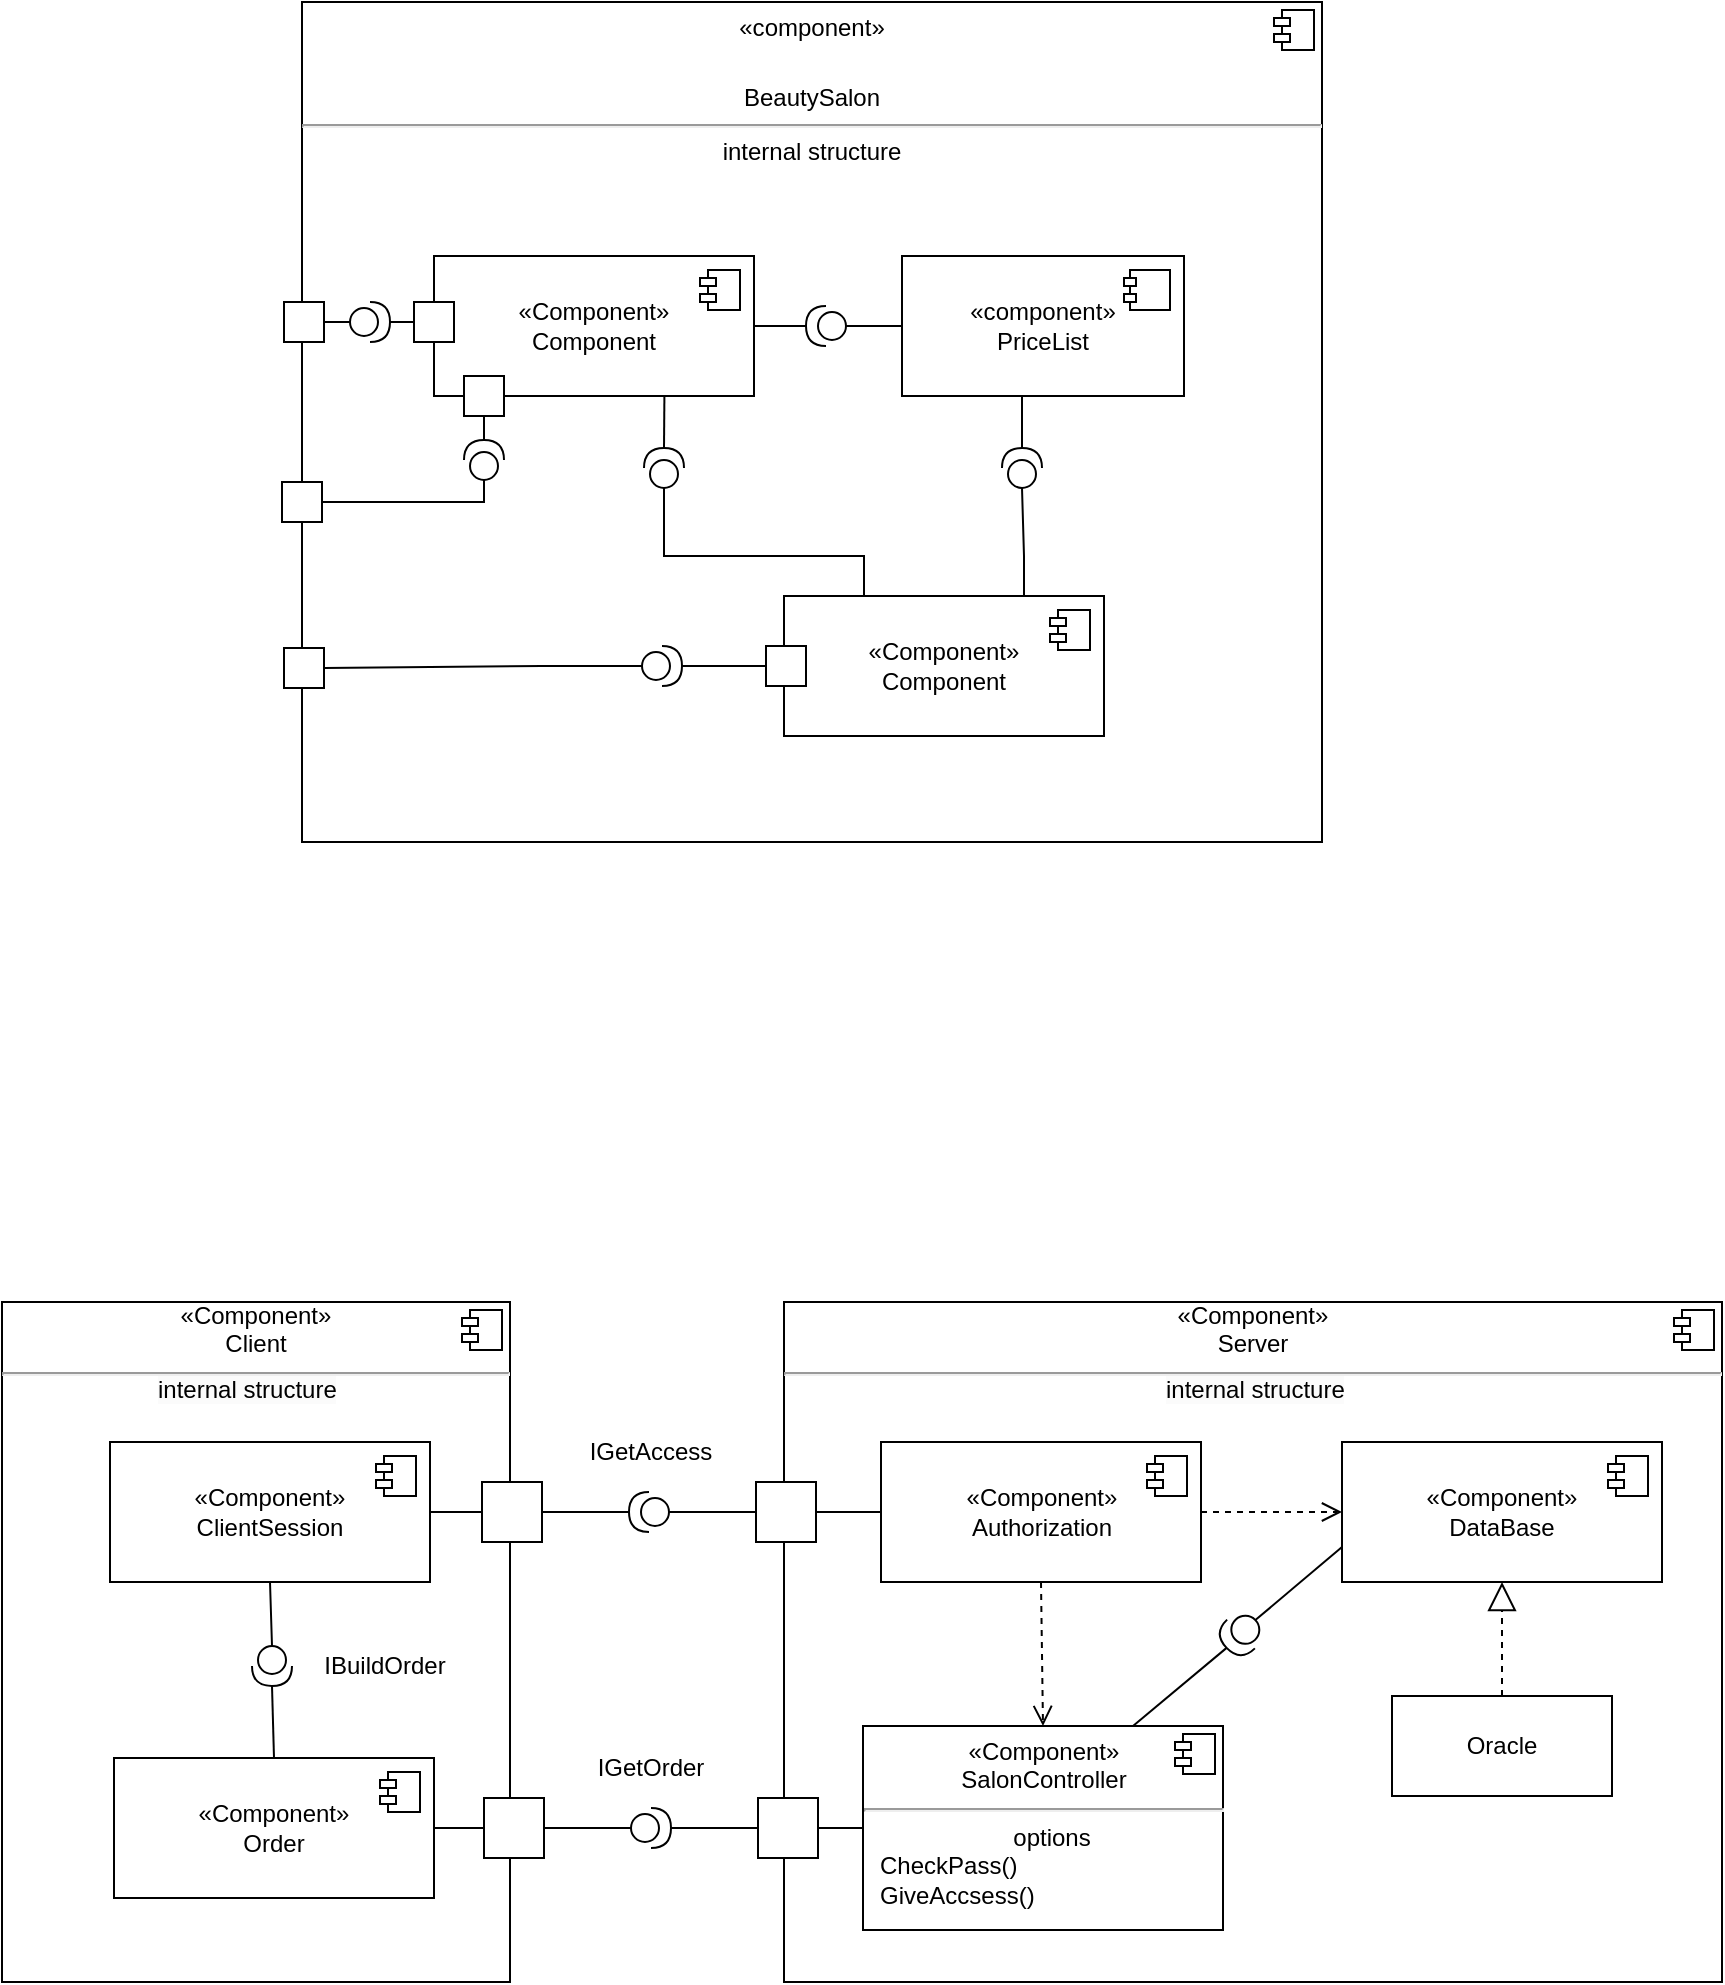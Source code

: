 <mxfile version="22.1.0" type="github">
  <diagram name="Страница — 1" id="3VgCwtWAal_WpDqNykTl">
    <mxGraphModel dx="1196" dy="609" grid="1" gridSize="10" guides="1" tooltips="1" connect="1" arrows="1" fold="1" page="1" pageScale="1" pageWidth="827" pageHeight="1169" math="0" shadow="0">
      <root>
        <mxCell id="0" />
        <mxCell id="1" parent="0" />
        <mxCell id="FT_dXwb775bFwmdMVp_B-27" value="&lt;p style=&quot;margin:0px;margin-top:6px;text-align:center;&quot;&gt;«с&lt;span style=&quot;border-color: var(--border-color);&quot;&gt;omponent&lt;/span&gt;»&lt;/p&gt;&lt;p style=&quot;margin:0px;margin-top:6px;text-align:center;&quot;&gt;&lt;br&gt;BeautySalon&lt;br&gt;&lt;/p&gt;&lt;hr&gt;&lt;p style=&quot;margin:0px;margin-left:8px;&quot;&gt;&lt;br&gt;&lt;/p&gt;" style="align=left;overflow=fill;html=1;dropTarget=0;whiteSpace=wrap;" parent="1" vertex="1">
          <mxGeometry x="250" y="40" width="510" height="420" as="geometry" />
        </mxCell>
        <mxCell id="FT_dXwb775bFwmdMVp_B-28" value="" style="shape=component;jettyWidth=8;jettyHeight=4;" parent="FT_dXwb775bFwmdMVp_B-27" vertex="1">
          <mxGeometry x="1" width="20" height="20" relative="1" as="geometry">
            <mxPoint x="-24" y="4" as="offset" />
          </mxGeometry>
        </mxCell>
        <mxCell id="FT_dXwb775bFwmdMVp_B-3" value="«c&lt;span style=&quot;border-color: var(--border-color);&quot;&gt;omponent&lt;/span&gt;»&lt;br&gt;PriceList" style="html=1;dropTarget=0;whiteSpace=wrap;" parent="1" vertex="1">
          <mxGeometry x="550" y="167" width="141" height="70" as="geometry" />
        </mxCell>
        <mxCell id="FT_dXwb775bFwmdMVp_B-4" value="" style="shape=module;jettyWidth=6;jettyHeight=4;" parent="FT_dXwb775bFwmdMVp_B-3" vertex="1">
          <mxGeometry x="1" width="23" height="20" relative="1" as="geometry">
            <mxPoint x="-30" y="7" as="offset" />
          </mxGeometry>
        </mxCell>
        <mxCell id="FT_dXwb775bFwmdMVp_B-5" value="«&lt;span style=&quot;border-color: var(--border-color);&quot;&gt;Component&lt;/span&gt;»&lt;br&gt;Component" style="html=1;dropTarget=0;whiteSpace=wrap;" parent="1" vertex="1">
          <mxGeometry x="316" y="167" width="160" height="70" as="geometry" />
        </mxCell>
        <mxCell id="FT_dXwb775bFwmdMVp_B-6" value="" style="shape=module;jettyWidth=8;jettyHeight=4;" parent="FT_dXwb775bFwmdMVp_B-5" vertex="1">
          <mxGeometry x="1" width="20" height="20" relative="1" as="geometry">
            <mxPoint x="-27" y="7" as="offset" />
          </mxGeometry>
        </mxCell>
        <mxCell id="FT_dXwb775bFwmdMVp_B-7" value="«&lt;span style=&quot;border-color: var(--border-color);&quot;&gt;Component&lt;/span&gt;»&lt;br&gt;Component" style="html=1;dropTarget=0;whiteSpace=wrap;" parent="1" vertex="1">
          <mxGeometry x="491" y="337" width="160" height="70" as="geometry" />
        </mxCell>
        <mxCell id="FT_dXwb775bFwmdMVp_B-8" value="" style="shape=module;jettyWidth=8;jettyHeight=4;" parent="FT_dXwb775bFwmdMVp_B-7" vertex="1">
          <mxGeometry x="1" width="20" height="20" relative="1" as="geometry">
            <mxPoint x="-27" y="7" as="offset" />
          </mxGeometry>
        </mxCell>
        <mxCell id="FT_dXwb775bFwmdMVp_B-9" value="" style="shape=providedRequiredInterface;html=1;verticalLabelPosition=bottom;sketch=0;rotation=-90;" parent="1" vertex="1">
          <mxGeometry x="421" y="263" width="20" height="20" as="geometry" />
        </mxCell>
        <mxCell id="FT_dXwb775bFwmdMVp_B-14" value="" style="endArrow=none;html=1;rounded=0;exitX=1;exitY=0.5;exitDx=0;exitDy=0;exitPerimeter=0;entryX=0.72;entryY=1.001;entryDx=0;entryDy=0;entryPerimeter=0;" parent="1" source="FT_dXwb775bFwmdMVp_B-9" target="FT_dXwb775bFwmdMVp_B-5" edge="1">
          <mxGeometry width="50" height="50" relative="1" as="geometry">
            <mxPoint x="481" y="287" as="sourcePoint" />
            <mxPoint x="431" y="240" as="targetPoint" />
          </mxGeometry>
        </mxCell>
        <mxCell id="FT_dXwb775bFwmdMVp_B-15" value="" style="endArrow=none;html=1;rounded=0;exitX=0;exitY=0.5;exitDx=0;exitDy=0;exitPerimeter=0;entryX=0.25;entryY=0;entryDx=0;entryDy=0;" parent="1" source="FT_dXwb775bFwmdMVp_B-9" target="FT_dXwb775bFwmdMVp_B-7" edge="1">
          <mxGeometry width="50" height="50" relative="1" as="geometry">
            <mxPoint x="428.89" y="327" as="sourcePoint" />
            <mxPoint x="470.995" y="427" as="targetPoint" />
            <Array as="points">
              <mxPoint x="431" y="317" />
              <mxPoint x="531" y="317" />
            </Array>
          </mxGeometry>
        </mxCell>
        <mxCell id="FT_dXwb775bFwmdMVp_B-20" value="" style="shape=providedRequiredInterface;html=1;verticalLabelPosition=bottom;sketch=0;rotation=-90;" parent="1" vertex="1">
          <mxGeometry x="600" y="263" width="20" height="20" as="geometry" />
        </mxCell>
        <mxCell id="FT_dXwb775bFwmdMVp_B-21" value="" style="endArrow=none;html=1;rounded=0;exitX=1;exitY=0.5;exitDx=0;exitDy=0;exitPerimeter=0;" parent="1" source="FT_dXwb775bFwmdMVp_B-20" edge="1">
          <mxGeometry width="50" height="50" relative="1" as="geometry">
            <mxPoint x="651" y="292" as="sourcePoint" />
            <mxPoint x="610" y="237" as="targetPoint" />
          </mxGeometry>
        </mxCell>
        <mxCell id="FT_dXwb775bFwmdMVp_B-22" value="" style="endArrow=none;html=1;rounded=0;exitX=0;exitY=0.5;exitDx=0;exitDy=0;exitPerimeter=0;entryX=0.75;entryY=0;entryDx=0;entryDy=0;" parent="1" source="FT_dXwb775bFwmdMVp_B-20" target="FT_dXwb775bFwmdMVp_B-7" edge="1">
          <mxGeometry width="50" height="50" relative="1" as="geometry">
            <mxPoint x="598.89" y="332" as="sourcePoint" />
            <mxPoint x="701" y="342" as="targetPoint" />
            <Array as="points">
              <mxPoint x="611" y="317" />
            </Array>
          </mxGeometry>
        </mxCell>
        <mxCell id="FT_dXwb775bFwmdMVp_B-24" value="" style="shape=providedRequiredInterface;html=1;verticalLabelPosition=bottom;sketch=0;rotation=-180;" parent="1" vertex="1">
          <mxGeometry x="502" y="192" width="20" height="20" as="geometry" />
        </mxCell>
        <mxCell id="FT_dXwb775bFwmdMVp_B-25" value="" style="endArrow=none;html=1;rounded=0;exitX=1;exitY=0.5;exitDx=0;exitDy=0;exitPerimeter=0;entryX=1;entryY=0.5;entryDx=0;entryDy=0;" parent="1" source="FT_dXwb775bFwmdMVp_B-24" target="FT_dXwb775bFwmdMVp_B-5" edge="1">
          <mxGeometry width="50" height="50" relative="1" as="geometry">
            <mxPoint x="576" y="287" as="sourcePoint" />
            <mxPoint x="556" y="192" as="targetPoint" />
          </mxGeometry>
        </mxCell>
        <mxCell id="FT_dXwb775bFwmdMVp_B-26" value="" style="endArrow=none;html=1;rounded=0;exitX=0;exitY=0.5;exitDx=0;exitDy=0;exitPerimeter=0;entryX=0;entryY=0.5;entryDx=0;entryDy=0;" parent="1" source="FT_dXwb775bFwmdMVp_B-24" target="FT_dXwb775bFwmdMVp_B-3" edge="1">
          <mxGeometry width="50" height="50" relative="1" as="geometry">
            <mxPoint x="523.89" y="327" as="sourcePoint" />
            <mxPoint x="626" y="337" as="targetPoint" />
            <Array as="points">
              <mxPoint x="541" y="202" />
            </Array>
          </mxGeometry>
        </mxCell>
        <mxCell id="FT_dXwb775bFwmdMVp_B-31" value="" style="rounded=0;whiteSpace=wrap;html=1;" parent="1" vertex="1">
          <mxGeometry x="331" y="227" width="20" height="20" as="geometry" />
        </mxCell>
        <mxCell id="FT_dXwb775bFwmdMVp_B-32" value="internal structure" style="text;html=1;strokeColor=none;fillColor=none;align=center;verticalAlign=middle;whiteSpace=wrap;rounded=0;" parent="1" vertex="1">
          <mxGeometry x="450" y="100" width="110" height="30" as="geometry" />
        </mxCell>
        <mxCell id="FT_dXwb775bFwmdMVp_B-33" value="" style="rounded=0;whiteSpace=wrap;html=1;" parent="1" vertex="1">
          <mxGeometry x="240" y="280" width="20" height="20" as="geometry" />
        </mxCell>
        <mxCell id="FT_dXwb775bFwmdMVp_B-34" value="" style="shape=providedRequiredInterface;html=1;verticalLabelPosition=bottom;sketch=0;rotation=-90;" parent="1" vertex="1">
          <mxGeometry x="331" y="259" width="20" height="20" as="geometry" />
        </mxCell>
        <mxCell id="FT_dXwb775bFwmdMVp_B-35" value="" style="endArrow=none;html=1;rounded=0;exitX=1;exitY=0.5;exitDx=0;exitDy=0;exitPerimeter=0;entryX=0.5;entryY=1;entryDx=0;entryDy=0;" parent="1" source="FT_dXwb775bFwmdMVp_B-34" target="FT_dXwb775bFwmdMVp_B-31" edge="1">
          <mxGeometry width="50" height="50" relative="1" as="geometry">
            <mxPoint x="491" y="297" as="sourcePoint" />
            <mxPoint x="441" y="247" as="targetPoint" />
          </mxGeometry>
        </mxCell>
        <mxCell id="FT_dXwb775bFwmdMVp_B-36" value="" style="endArrow=none;html=1;rounded=0;exitX=0;exitY=0.5;exitDx=0;exitDy=0;exitPerimeter=0;entryX=1;entryY=0.5;entryDx=0;entryDy=0;" parent="1" source="FT_dXwb775bFwmdMVp_B-34" target="FT_dXwb775bFwmdMVp_B-33" edge="1">
          <mxGeometry width="50" height="50" relative="1" as="geometry">
            <mxPoint x="438.89" y="337" as="sourcePoint" />
            <mxPoint x="541" y="347" as="targetPoint" />
            <Array as="points">
              <mxPoint x="341" y="290" />
            </Array>
          </mxGeometry>
        </mxCell>
        <mxCell id="FT_dXwb775bFwmdMVp_B-38" value="" style="rounded=0;whiteSpace=wrap;html=1;rotation=90;" parent="1" vertex="1">
          <mxGeometry x="306" y="190" width="20" height="20" as="geometry" />
        </mxCell>
        <mxCell id="FT_dXwb775bFwmdMVp_B-39" value="" style="rounded=0;whiteSpace=wrap;html=1;" parent="1" vertex="1">
          <mxGeometry x="241" y="190" width="20" height="20" as="geometry" />
        </mxCell>
        <mxCell id="FT_dXwb775bFwmdMVp_B-40" value="" style="shape=providedRequiredInterface;html=1;verticalLabelPosition=bottom;sketch=0;rotation=0;" parent="1" vertex="1">
          <mxGeometry x="274" y="190" width="20" height="20" as="geometry" />
        </mxCell>
        <mxCell id="FT_dXwb775bFwmdMVp_B-41" value="" style="endArrow=none;html=1;rounded=0;exitX=1;exitY=0.5;exitDx=0;exitDy=0;exitPerimeter=0;entryX=0.5;entryY=1;entryDx=0;entryDy=0;" parent="1" source="FT_dXwb775bFwmdMVp_B-40" target="FT_dXwb775bFwmdMVp_B-38" edge="1">
          <mxGeometry width="50" height="50" relative="1" as="geometry">
            <mxPoint x="492" y="207" as="sourcePoint" />
            <mxPoint x="442" y="157" as="targetPoint" />
          </mxGeometry>
        </mxCell>
        <mxCell id="FT_dXwb775bFwmdMVp_B-42" value="" style="endArrow=none;html=1;rounded=0;exitX=0;exitY=0.5;exitDx=0;exitDy=0;exitPerimeter=0;entryX=1;entryY=0.5;entryDx=0;entryDy=0;" parent="1" source="FT_dXwb775bFwmdMVp_B-40" target="FT_dXwb775bFwmdMVp_B-39" edge="1">
          <mxGeometry width="50" height="50" relative="1" as="geometry">
            <mxPoint x="439.89" y="247" as="sourcePoint" />
            <mxPoint x="542" y="257" as="targetPoint" />
            <Array as="points" />
          </mxGeometry>
        </mxCell>
        <mxCell id="FT_dXwb775bFwmdMVp_B-43" value="" style="rounded=0;whiteSpace=wrap;html=1;rotation=90;" parent="1" vertex="1">
          <mxGeometry x="482" y="362" width="20" height="20" as="geometry" />
        </mxCell>
        <mxCell id="FT_dXwb775bFwmdMVp_B-44" value="" style="rounded=0;whiteSpace=wrap;html=1;" parent="1" vertex="1">
          <mxGeometry x="241" y="363" width="20" height="20" as="geometry" />
        </mxCell>
        <mxCell id="FT_dXwb775bFwmdMVp_B-45" value="" style="shape=providedRequiredInterface;html=1;verticalLabelPosition=bottom;sketch=0;rotation=0;" parent="1" vertex="1">
          <mxGeometry x="420" y="362" width="20" height="20" as="geometry" />
        </mxCell>
        <mxCell id="FT_dXwb775bFwmdMVp_B-46" value="" style="endArrow=none;html=1;rounded=0;exitX=1;exitY=0.5;exitDx=0;exitDy=0;exitPerimeter=0;entryX=0.5;entryY=1;entryDx=0;entryDy=0;" parent="1" source="FT_dXwb775bFwmdMVp_B-45" target="FT_dXwb775bFwmdMVp_B-43" edge="1">
          <mxGeometry width="50" height="50" relative="1" as="geometry">
            <mxPoint x="511" y="317" as="sourcePoint" />
            <mxPoint x="461" y="267" as="targetPoint" />
          </mxGeometry>
        </mxCell>
        <mxCell id="FT_dXwb775bFwmdMVp_B-47" value="" style="endArrow=none;html=1;rounded=0;exitX=0;exitY=0.5;exitDx=0;exitDy=0;exitPerimeter=0;entryX=1;entryY=0.5;entryDx=0;entryDy=0;" parent="1" source="FT_dXwb775bFwmdMVp_B-45" target="FT_dXwb775bFwmdMVp_B-44" edge="1">
          <mxGeometry width="50" height="50" relative="1" as="geometry">
            <mxPoint x="458.89" y="357" as="sourcePoint" />
            <mxPoint x="561" y="367" as="targetPoint" />
            <Array as="points">
              <mxPoint x="370" y="372" />
            </Array>
          </mxGeometry>
        </mxCell>
        <mxCell id="UUL30bu8ojap-xqebIFd-1" value="&lt;div style=&quot;text-align: center;&quot;&gt;&lt;span style=&quot;background-color: initial;&quot;&gt;«Component»&lt;/span&gt;&lt;/div&gt;&lt;span style=&quot;border-color: var(--border-color);&quot;&gt;&lt;div style=&quot;text-align: center;&quot;&gt;&lt;span style=&quot;background-color: initial; border-color: var(--border-color);&quot;&gt;Client&lt;/span&gt;&lt;/div&gt;&lt;/span&gt;&lt;hr&gt;&lt;p style=&quot;margin:0px;margin-left:8px;&quot;&gt;&lt;br&gt;&lt;/p&gt;" style="align=left;overflow=fill;html=1;dropTarget=0;whiteSpace=wrap;" vertex="1" parent="1">
          <mxGeometry x="100" y="690" width="254" height="340" as="geometry" />
        </mxCell>
        <mxCell id="UUL30bu8ojap-xqebIFd-2" value="" style="shape=component;jettyWidth=8;jettyHeight=4;" vertex="1" parent="UUL30bu8ojap-xqebIFd-1">
          <mxGeometry x="1" width="20" height="20" relative="1" as="geometry">
            <mxPoint x="-24" y="4" as="offset" />
          </mxGeometry>
        </mxCell>
        <mxCell id="UUL30bu8ojap-xqebIFd-3" value="«Component»&lt;br&gt;ClientSession" style="html=1;dropTarget=0;whiteSpace=wrap;" vertex="1" parent="1">
          <mxGeometry x="154" y="760" width="160" height="70" as="geometry" />
        </mxCell>
        <mxCell id="UUL30bu8ojap-xqebIFd-4" value="" style="shape=module;jettyWidth=8;jettyHeight=4;" vertex="1" parent="UUL30bu8ojap-xqebIFd-3">
          <mxGeometry x="1" width="20" height="20" relative="1" as="geometry">
            <mxPoint x="-27" y="7" as="offset" />
          </mxGeometry>
        </mxCell>
        <mxCell id="UUL30bu8ojap-xqebIFd-5" value="&lt;div style=&quot;text-align: center;&quot;&gt;&lt;span style=&quot;background-color: initial;&quot;&gt;«Component»&lt;/span&gt;&lt;/div&gt;&lt;span style=&quot;border-color: var(--border-color);&quot;&gt;&lt;div style=&quot;text-align: center;&quot;&gt;&lt;span style=&quot;background-color: initial; border-color: var(--border-color);&quot;&gt;Server&lt;/span&gt;&lt;/div&gt;&lt;/span&gt;&lt;hr&gt;&lt;p style=&quot;margin:0px;margin-left:8px;&quot;&gt;&lt;br&gt;&lt;/p&gt;" style="align=left;overflow=fill;html=1;dropTarget=0;whiteSpace=wrap;" vertex="1" parent="1">
          <mxGeometry x="491" y="690" width="469" height="340" as="geometry" />
        </mxCell>
        <mxCell id="UUL30bu8ojap-xqebIFd-6" value="" style="shape=component;jettyWidth=8;jettyHeight=4;" vertex="1" parent="UUL30bu8ojap-xqebIFd-5">
          <mxGeometry x="1" width="20" height="20" relative="1" as="geometry">
            <mxPoint x="-24" y="4" as="offset" />
          </mxGeometry>
        </mxCell>
        <mxCell id="UUL30bu8ojap-xqebIFd-7" value="" style="rounded=0;whiteSpace=wrap;html=1;" vertex="1" parent="1">
          <mxGeometry x="340" y="780" width="30" height="30" as="geometry" />
        </mxCell>
        <mxCell id="UUL30bu8ojap-xqebIFd-10" value="" style="rounded=0;whiteSpace=wrap;html=1;" vertex="1" parent="1">
          <mxGeometry x="477" y="780" width="30" height="30" as="geometry" />
        </mxCell>
        <mxCell id="UUL30bu8ojap-xqebIFd-14" value="" style="shape=providedRequiredInterface;html=1;verticalLabelPosition=bottom;sketch=0;rotation=-180;" vertex="1" parent="1">
          <mxGeometry x="413.5" y="785" width="20" height="20" as="geometry" />
        </mxCell>
        <mxCell id="UUL30bu8ojap-xqebIFd-18" value="" style="endArrow=none;html=1;rounded=0;exitX=0;exitY=0.5;exitDx=0;exitDy=0;exitPerimeter=0;entryX=0;entryY=0.5;entryDx=0;entryDy=0;" edge="1" parent="1" source="UUL30bu8ojap-xqebIFd-14" target="UUL30bu8ojap-xqebIFd-10">
          <mxGeometry width="50" height="50" relative="1" as="geometry">
            <mxPoint x="470" y="830" as="sourcePoint" />
            <mxPoint x="520" y="780" as="targetPoint" />
          </mxGeometry>
        </mxCell>
        <mxCell id="UUL30bu8ojap-xqebIFd-19" value="" style="endArrow=none;html=1;rounded=0;exitX=1;exitY=0.5;exitDx=0;exitDy=0;entryX=1;entryY=0.5;entryDx=0;entryDy=0;entryPerimeter=0;" edge="1" parent="1" source="UUL30bu8ojap-xqebIFd-7" target="UUL30bu8ojap-xqebIFd-14">
          <mxGeometry width="50" height="50" relative="1" as="geometry">
            <mxPoint x="444" y="805" as="sourcePoint" />
            <mxPoint x="410" y="800" as="targetPoint" />
          </mxGeometry>
        </mxCell>
        <mxCell id="UUL30bu8ojap-xqebIFd-20" value="" style="endArrow=none;html=1;rounded=0;exitX=1;exitY=0.5;exitDx=0;exitDy=0;entryX=0;entryY=0.5;entryDx=0;entryDy=0;" edge="1" parent="1" source="UUL30bu8ojap-xqebIFd-3" target="UUL30bu8ojap-xqebIFd-7">
          <mxGeometry width="50" height="50" relative="1" as="geometry">
            <mxPoint x="380" y="805" as="sourcePoint" />
            <mxPoint x="424" y="805" as="targetPoint" />
          </mxGeometry>
        </mxCell>
        <mxCell id="UUL30bu8ojap-xqebIFd-21" value="" style="endArrow=none;html=1;rounded=0;exitX=1;exitY=0.5;exitDx=0;exitDy=0;entryX=0;entryY=0.5;entryDx=0;entryDy=0;" edge="1" parent="1" source="UUL30bu8ojap-xqebIFd-10" target="UUL30bu8ojap-xqebIFd-22">
          <mxGeometry width="50" height="50" relative="1" as="geometry">
            <mxPoint x="390" y="815" as="sourcePoint" />
            <mxPoint x="434" y="815" as="targetPoint" />
          </mxGeometry>
        </mxCell>
        <mxCell id="UUL30bu8ojap-xqebIFd-22" value="«Component»&lt;br&gt;Authorization" style="html=1;dropTarget=0;whiteSpace=wrap;" vertex="1" parent="1">
          <mxGeometry x="539.5" y="760" width="160" height="70" as="geometry" />
        </mxCell>
        <mxCell id="UUL30bu8ojap-xqebIFd-23" value="" style="shape=module;jettyWidth=8;jettyHeight=4;" vertex="1" parent="UUL30bu8ojap-xqebIFd-22">
          <mxGeometry x="1" width="20" height="20" relative="1" as="geometry">
            <mxPoint x="-27" y="7" as="offset" />
          </mxGeometry>
        </mxCell>
        <mxCell id="UUL30bu8ojap-xqebIFd-24" value="«Component»&lt;br&gt;Order" style="html=1;dropTarget=0;whiteSpace=wrap;" vertex="1" parent="1">
          <mxGeometry x="156" y="918" width="160" height="70" as="geometry" />
        </mxCell>
        <mxCell id="UUL30bu8ojap-xqebIFd-25" value="" style="shape=module;jettyWidth=8;jettyHeight=4;" vertex="1" parent="UUL30bu8ojap-xqebIFd-24">
          <mxGeometry x="1" width="20" height="20" relative="1" as="geometry">
            <mxPoint x="-27" y="7" as="offset" />
          </mxGeometry>
        </mxCell>
        <mxCell id="UUL30bu8ojap-xqebIFd-26" value="" style="shape=providedRequiredInterface;html=1;verticalLabelPosition=bottom;sketch=0;rotation=90;" vertex="1" parent="1">
          <mxGeometry x="225" y="862" width="20" height="20" as="geometry" />
        </mxCell>
        <mxCell id="UUL30bu8ojap-xqebIFd-27" value="IBuildOrder" style="text;html=1;align=center;verticalAlign=middle;resizable=0;points=[];autosize=1;strokeColor=none;fillColor=none;" vertex="1" parent="1">
          <mxGeometry x="251" y="857" width="80" height="30" as="geometry" />
        </mxCell>
        <mxCell id="UUL30bu8ojap-xqebIFd-28" value="" style="endArrow=none;html=1;rounded=0;entryX=0;entryY=0.5;entryDx=0;entryDy=0;entryPerimeter=0;exitX=0.5;exitY=1;exitDx=0;exitDy=0;" edge="1" parent="1" source="UUL30bu8ojap-xqebIFd-3" target="UUL30bu8ojap-xqebIFd-26">
          <mxGeometry width="50" height="50" relative="1" as="geometry">
            <mxPoint x="380" y="805" as="sourcePoint" />
            <mxPoint x="424" y="805" as="targetPoint" />
          </mxGeometry>
        </mxCell>
        <mxCell id="UUL30bu8ojap-xqebIFd-29" value="" style="endArrow=none;html=1;rounded=0;exitX=1;exitY=0.5;exitDx=0;exitDy=0;entryX=0.5;entryY=0;entryDx=0;entryDy=0;exitPerimeter=0;" edge="1" parent="1" source="UUL30bu8ojap-xqebIFd-26" target="UUL30bu8ojap-xqebIFd-24">
          <mxGeometry width="50" height="50" relative="1" as="geometry">
            <mxPoint x="390" y="815" as="sourcePoint" />
            <mxPoint x="434" y="815" as="targetPoint" />
          </mxGeometry>
        </mxCell>
        <mxCell id="UUL30bu8ojap-xqebIFd-30" value="&lt;p style=&quot;margin:0px;margin-top:6px;text-align:center;&quot;&gt;&lt;/p&gt;&lt;div style=&quot;text-align: center;&quot;&gt;&lt;span style=&quot;background-color: initial;&quot;&gt;«Component»&lt;/span&gt;&lt;/div&gt;&lt;span style=&quot;&quot;&gt;&lt;div style=&quot;text-align: center;&quot;&gt;&lt;span style=&quot;background-color: initial;&quot;&gt;SalonController&lt;/span&gt;&lt;/div&gt;&lt;/span&gt;&lt;hr&gt;&lt;p style=&quot;text-align: center; margin: 0px 0px 0px 8px;&quot;&gt;options&lt;/p&gt;&lt;p style=&quot;margin: 0px 0px 0px 8px;&quot;&gt;CheckPass()&lt;/p&gt;&lt;p style=&quot;margin: 0px 0px 0px 8px;&quot;&gt;GiveAccsess()&lt;/p&gt;" style="align=left;overflow=fill;html=1;dropTarget=0;whiteSpace=wrap;" vertex="1" parent="1">
          <mxGeometry x="530.5" y="902" width="180" height="102" as="geometry" />
        </mxCell>
        <mxCell id="UUL30bu8ojap-xqebIFd-31" value="" style="shape=component;jettyWidth=8;jettyHeight=4;" vertex="1" parent="UUL30bu8ojap-xqebIFd-30">
          <mxGeometry x="1" width="20" height="20" relative="1" as="geometry">
            <mxPoint x="-24" y="4" as="offset" />
          </mxGeometry>
        </mxCell>
        <mxCell id="UUL30bu8ojap-xqebIFd-32" value="" style="rounded=0;whiteSpace=wrap;html=1;" vertex="1" parent="1">
          <mxGeometry x="341" y="938" width="30" height="30" as="geometry" />
        </mxCell>
        <mxCell id="UUL30bu8ojap-xqebIFd-33" value="" style="rounded=0;whiteSpace=wrap;html=1;" vertex="1" parent="1">
          <mxGeometry x="478" y="938" width="30" height="30" as="geometry" />
        </mxCell>
        <mxCell id="UUL30bu8ojap-xqebIFd-34" value="" style="shape=providedRequiredInterface;html=1;verticalLabelPosition=bottom;sketch=0;rotation=0;" vertex="1" parent="1">
          <mxGeometry x="414.5" y="943" width="20" height="20" as="geometry" />
        </mxCell>
        <mxCell id="UUL30bu8ojap-xqebIFd-35" value="" style="endArrow=none;html=1;rounded=0;entryX=0;entryY=0.5;entryDx=0;entryDy=0;exitX=1;exitY=0.5;exitDx=0;exitDy=0;exitPerimeter=0;" edge="1" parent="1" source="UUL30bu8ojap-xqebIFd-34" target="UUL30bu8ojap-xqebIFd-33">
          <mxGeometry width="50" height="50" relative="1" as="geometry">
            <mxPoint x="460" y="1030" as="sourcePoint" />
            <mxPoint x="521" y="938" as="targetPoint" />
          </mxGeometry>
        </mxCell>
        <mxCell id="UUL30bu8ojap-xqebIFd-36" value="" style="endArrow=none;html=1;rounded=0;exitX=1;exitY=0.5;exitDx=0;exitDy=0;entryX=0;entryY=0.5;entryDx=0;entryDy=0;entryPerimeter=0;" edge="1" parent="1" source="UUL30bu8ojap-xqebIFd-32" target="UUL30bu8ojap-xqebIFd-34">
          <mxGeometry width="50" height="50" relative="1" as="geometry">
            <mxPoint x="445" y="963" as="sourcePoint" />
            <mxPoint x="390" y="1020" as="targetPoint" />
          </mxGeometry>
        </mxCell>
        <mxCell id="UUL30bu8ojap-xqebIFd-42" value="" style="endArrow=none;html=1;rounded=0;exitX=1;exitY=0.5;exitDx=0;exitDy=0;entryX=0;entryY=0.5;entryDx=0;entryDy=0;" edge="1" parent="1" source="UUL30bu8ojap-xqebIFd-24" target="UUL30bu8ojap-xqebIFd-32">
          <mxGeometry width="50" height="50" relative="1" as="geometry">
            <mxPoint x="445" y="963" as="sourcePoint" />
            <mxPoint x="488" y="963" as="targetPoint" />
          </mxGeometry>
        </mxCell>
        <mxCell id="UUL30bu8ojap-xqebIFd-43" value="" style="endArrow=none;html=1;rounded=0;exitX=1;exitY=0.5;exitDx=0;exitDy=0;entryX=0;entryY=0.5;entryDx=0;entryDy=0;" edge="1" parent="1" source="UUL30bu8ojap-xqebIFd-33" target="UUL30bu8ojap-xqebIFd-30">
          <mxGeometry width="50" height="50" relative="1" as="geometry">
            <mxPoint x="455" y="973" as="sourcePoint" />
            <mxPoint x="498" y="973" as="targetPoint" />
          </mxGeometry>
        </mxCell>
        <mxCell id="UUL30bu8ojap-xqebIFd-44" value="" style="html=1;verticalAlign=bottom;endArrow=open;dashed=1;endSize=8;curved=0;rounded=0;entryX=0.5;entryY=0;entryDx=0;entryDy=0;exitX=0.5;exitY=1;exitDx=0;exitDy=0;" edge="1" parent="1" source="UUL30bu8ojap-xqebIFd-22" target="UUL30bu8ojap-xqebIFd-30">
          <mxGeometry relative="1" as="geometry">
            <mxPoint x="530" y="800" as="sourcePoint" />
            <mxPoint x="450" y="800" as="targetPoint" />
          </mxGeometry>
        </mxCell>
        <mxCell id="UUL30bu8ojap-xqebIFd-46" value="«Component»&lt;br&gt;DataBase" style="html=1;dropTarget=0;whiteSpace=wrap;" vertex="1" parent="1">
          <mxGeometry x="770" y="760" width="160" height="70" as="geometry" />
        </mxCell>
        <mxCell id="UUL30bu8ojap-xqebIFd-47" value="" style="shape=module;jettyWidth=8;jettyHeight=4;" vertex="1" parent="UUL30bu8ojap-xqebIFd-46">
          <mxGeometry x="1" width="20" height="20" relative="1" as="geometry">
            <mxPoint x="-27" y="7" as="offset" />
          </mxGeometry>
        </mxCell>
        <mxCell id="UUL30bu8ojap-xqebIFd-48" value="" style="html=1;verticalAlign=bottom;endArrow=open;dashed=1;endSize=8;curved=0;rounded=0;entryX=0;entryY=0.5;entryDx=0;entryDy=0;exitX=1;exitY=0.5;exitDx=0;exitDy=0;" edge="1" parent="1" source="UUL30bu8ojap-xqebIFd-22" target="UUL30bu8ojap-xqebIFd-46">
          <mxGeometry relative="1" as="geometry">
            <mxPoint x="630" y="840" as="sourcePoint" />
            <mxPoint x="631" y="918" as="targetPoint" />
          </mxGeometry>
        </mxCell>
        <mxCell id="UUL30bu8ojap-xqebIFd-53" value="" style="shape=providedRequiredInterface;html=1;verticalLabelPosition=bottom;sketch=0;rotation=-224;" vertex="1" parent="1">
          <mxGeometry x="709.5" y="846" width="20" height="20" as="geometry" />
        </mxCell>
        <mxCell id="UUL30bu8ojap-xqebIFd-54" value="" style="endArrow=none;html=1;rounded=0;exitX=0;exitY=0.5;exitDx=0;exitDy=0;exitPerimeter=0;entryX=0;entryY=0.75;entryDx=0;entryDy=0;" edge="1" parent="1" source="UUL30bu8ojap-xqebIFd-53" target="UUL30bu8ojap-xqebIFd-46">
          <mxGeometry width="50" height="50" relative="1" as="geometry">
            <mxPoint x="763" y="899" as="sourcePoint" />
            <mxPoint x="770" y="864" as="targetPoint" />
          </mxGeometry>
        </mxCell>
        <mxCell id="UUL30bu8ojap-xqebIFd-55" value="" style="endArrow=none;html=1;rounded=0;exitX=0.75;exitY=0;exitDx=0;exitDy=0;entryX=1;entryY=0.5;entryDx=0;entryDy=0;entryPerimeter=0;" edge="1" parent="1" target="UUL30bu8ojap-xqebIFd-53" source="UUL30bu8ojap-xqebIFd-30">
          <mxGeometry width="50" height="50" relative="1" as="geometry">
            <mxPoint x="663" y="864" as="sourcePoint" />
            <mxPoint x="703" y="869" as="targetPoint" />
          </mxGeometry>
        </mxCell>
        <mxCell id="UUL30bu8ojap-xqebIFd-56" value="Oracle" style="html=1;whiteSpace=wrap;" vertex="1" parent="1">
          <mxGeometry x="795" y="887" width="110" height="50" as="geometry" />
        </mxCell>
        <mxCell id="UUL30bu8ojap-xqebIFd-57" value="" style="endArrow=block;dashed=1;endFill=0;endSize=12;html=1;rounded=0;exitX=0.5;exitY=0;exitDx=0;exitDy=0;entryX=0.5;entryY=1;entryDx=0;entryDy=0;" edge="1" parent="1" source="UUL30bu8ojap-xqebIFd-56" target="UUL30bu8ojap-xqebIFd-46">
          <mxGeometry width="160" relative="1" as="geometry">
            <mxPoint x="410" y="800" as="sourcePoint" />
            <mxPoint x="570" y="800" as="targetPoint" />
          </mxGeometry>
        </mxCell>
        <mxCell id="UUL30bu8ojap-xqebIFd-58" value="IGetAccess" style="text;html=1;align=center;verticalAlign=middle;resizable=0;points=[];autosize=1;strokeColor=none;fillColor=none;" vertex="1" parent="1">
          <mxGeometry x="383.5" y="750" width="80" height="30" as="geometry" />
        </mxCell>
        <mxCell id="UUL30bu8ojap-xqebIFd-59" value="IGetOrder" style="text;html=1;align=center;verticalAlign=middle;resizable=0;points=[];autosize=1;strokeColor=none;fillColor=none;" vertex="1" parent="1">
          <mxGeometry x="383.5" y="908" width="80" height="30" as="geometry" />
        </mxCell>
        <mxCell id="UUL30bu8ojap-xqebIFd-60" value="&lt;span style=&quot;color: rgb(0, 0, 0); font-family: Helvetica; font-size: 12px; font-style: normal; font-variant-ligatures: normal; font-variant-caps: normal; font-weight: 400; letter-spacing: normal; orphans: 2; text-align: center; text-indent: 0px; text-transform: none; widows: 2; word-spacing: 0px; -webkit-text-stroke-width: 0px; background-color: rgb(251, 251, 251); text-decoration-thickness: initial; text-decoration-style: initial; text-decoration-color: initial; float: none; display: inline !important;&quot;&gt;internal structure&lt;/span&gt;" style="text;whiteSpace=wrap;html=1;" vertex="1" parent="1">
          <mxGeometry x="680" y="720" width="120" height="40" as="geometry" />
        </mxCell>
        <mxCell id="UUL30bu8ojap-xqebIFd-61" value="&lt;span style=&quot;color: rgb(0, 0, 0); font-family: Helvetica; font-size: 12px; font-style: normal; font-variant-ligatures: normal; font-variant-caps: normal; font-weight: 400; letter-spacing: normal; orphans: 2; text-align: center; text-indent: 0px; text-transform: none; widows: 2; word-spacing: 0px; -webkit-text-stroke-width: 0px; background-color: rgb(251, 251, 251); text-decoration-thickness: initial; text-decoration-style: initial; text-decoration-color: initial; float: none; display: inline !important;&quot;&gt;internal structure&lt;/span&gt;" style="text;whiteSpace=wrap;html=1;" vertex="1" parent="1">
          <mxGeometry x="176" y="720" width="120" height="40" as="geometry" />
        </mxCell>
      </root>
    </mxGraphModel>
  </diagram>
</mxfile>
